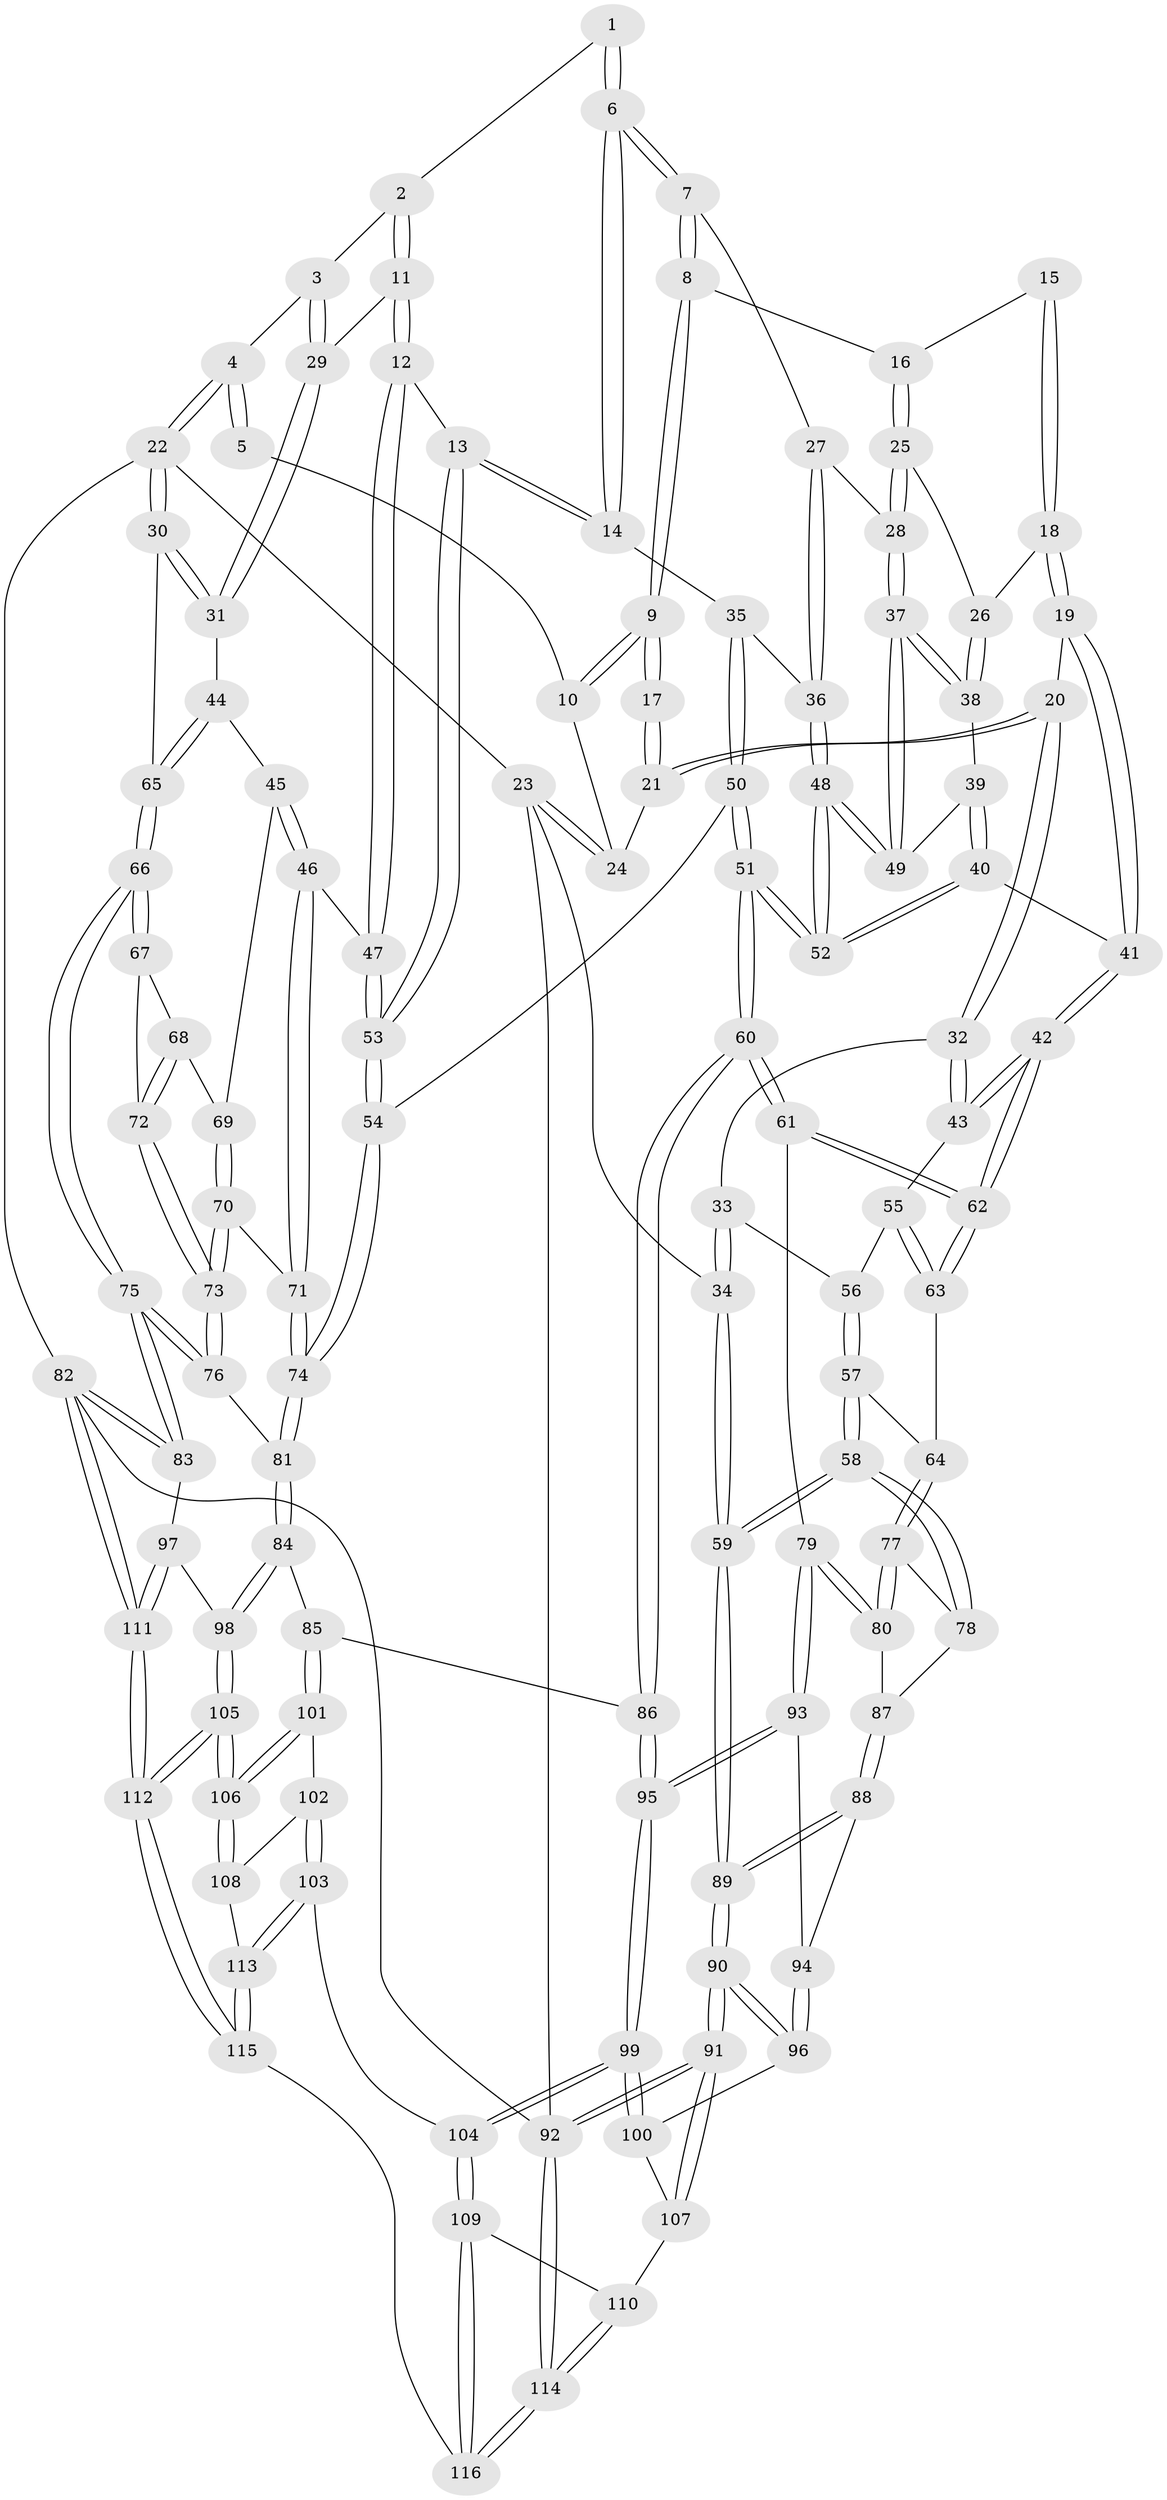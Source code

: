 // coarse degree distribution, {3: 0.19444444444444445, 4: 0.4444444444444444, 6: 0.06944444444444445, 5: 0.2777777777777778, 2: 0.013888888888888888}
// Generated by graph-tools (version 1.1) at 2025/52/02/27/25 19:52:36]
// undirected, 116 vertices, 287 edges
graph export_dot {
graph [start="1"]
  node [color=gray90,style=filled];
  1 [pos="+0.763701298390453+0"];
  2 [pos="+0.8162679519731578+0.01029375047827095"];
  3 [pos="+0.9001645775139305+0.10453129198844917"];
  4 [pos="+1+0"];
  5 [pos="+0.7494063312720893+0"];
  6 [pos="+0.745757656201623+0.17527464516315672"];
  7 [pos="+0.5724289249133389+0.03495307536477453"];
  8 [pos="+0.5444909754452173+0"];
  9 [pos="+0.546120630443682+0"];
  10 [pos="+0.5683492676773785+0"];
  11 [pos="+0.8435110601751843+0.16946517606929673"];
  12 [pos="+0.776561973571459+0.1936741929606048"];
  13 [pos="+0.7591183228680544+0.18669275943148753"];
  14 [pos="+0.7489416087943497+0.18187193880711178"];
  15 [pos="+0.36189150939363024+0.053991296815059486"];
  16 [pos="+0.42500413868828774+0.08721813346300354"];
  17 [pos="+0.3479423808245473+0.03297379102614879"];
  18 [pos="+0.29633563955943326+0.13836949381995853"];
  19 [pos="+0.2643003860843358+0.1386775179225722"];
  20 [pos="+0.1877214263996127+0.09153225021054806"];
  21 [pos="+0.1710058245859346+0"];
  22 [pos="+1+0"];
  23 [pos="+0+0"];
  24 [pos="+0.04048379623679131+0"];
  25 [pos="+0.4129466699542039+0.11525791373788936"];
  26 [pos="+0.36382648318383704+0.1449587009390696"];
  27 [pos="+0.5526073023271032+0.13617580019747114"];
  28 [pos="+0.5004968812317729+0.20179953177040047"];
  29 [pos="+0.8882901696371178+0.16213019106277857"];
  30 [pos="+1+0.1621906782006153"];
  31 [pos="+0.9458718989943216+0.18911220240840182"];
  32 [pos="+0.12488063149475523+0.19071753998878166"];
  33 [pos="+0.07357083040286136+0.23671211331094005"];
  34 [pos="+0+0.3072175622759306"];
  35 [pos="+0.6909713922410895+0.21064810089117847"];
  36 [pos="+0.6423742819512078+0.21574858497877225"];
  37 [pos="+0.4946030099118965+0.24386743979433004"];
  38 [pos="+0.3830433493165086+0.19382193963230637"];
  39 [pos="+0.35841557267337265+0.27033021011321434"];
  40 [pos="+0.32719878458052015+0.29840833247416326"];
  41 [pos="+0.3079492933071964+0.303113560144438"];
  42 [pos="+0.29937752656426775+0.3137581944616418"];
  43 [pos="+0.2638617184600582+0.31727672598647216"];
  44 [pos="+0.9245534111521638+0.33307984640108224"];
  45 [pos="+0.9224558049074427+0.33721175271023357"];
  46 [pos="+0.8179286069327135+0.3431856497077896"];
  47 [pos="+0.8028092087443865+0.331501304547358"];
  48 [pos="+0.5256776582925258+0.3044951059510751"];
  49 [pos="+0.49468405905694846+0.24437729938607983"];
  50 [pos="+0.6258068923625306+0.4148496009835436"];
  51 [pos="+0.5436717125746054+0.4255000563832276"];
  52 [pos="+0.5289667103190605+0.3815367299093052"];
  53 [pos="+0.6513968642606179+0.4057968308414626"];
  54 [pos="+0.6342906202628341+0.41570627664683285"];
  55 [pos="+0.21238664951513156+0.34640574615188935"];
  56 [pos="+0.11422003165379756+0.29020738002071184"];
  57 [pos="+0.13364801709623728+0.4164584120534604"];
  58 [pos="+0+0.472400897790629"];
  59 [pos="+0+0.49077432812900046"];
  60 [pos="+0.4942876090904649+0.5058959198972866"];
  61 [pos="+0.36998197926943555+0.5097845446634289"];
  62 [pos="+0.326823381507691+0.43657625171181763"];
  63 [pos="+0.1819572136636062+0.41319568073863533"];
  64 [pos="+0.17145253884224623+0.4223257354746074"];
  65 [pos="+1+0.21789027338178965"];
  66 [pos="+1+0.37521600655518866"];
  67 [pos="+1+0.37482833019967676"];
  68 [pos="+0.9614905914339008+0.3605798812230836"];
  69 [pos="+0.9260266326720306+0.34273114669628424"];
  70 [pos="+0.9242243215740623+0.4501484023958945"];
  71 [pos="+0.828549088359789+0.4263759918079183"];
  72 [pos="+0.9776022426577234+0.42294649277625507"];
  73 [pos="+0.9587789690301092+0.49800307073887917"];
  74 [pos="+0.7783472855340895+0.5290205605828644"];
  75 [pos="+1+0.6341500498965261"];
  76 [pos="+1+0.5948014359624567"];
  77 [pos="+0.18169724691763375+0.45528320704108044"];
  78 [pos="+0.15648878507410682+0.5128344851374869"];
  79 [pos="+0.3260043321504062+0.5430083537373622"];
  80 [pos="+0.290755814480715+0.5340633607129613"];
  81 [pos="+0.8164554008401059+0.6383431187644467"];
  82 [pos="+1+1"];
  83 [pos="+1+0.634728624077848"];
  84 [pos="+0.7876082085396942+0.673585886658575"];
  85 [pos="+0.5898229460065324+0.6819294091187559"];
  86 [pos="+0.5277419892949894+0.5902160420124835"];
  87 [pos="+0.16791724040555894+0.5503248901234513"];
  88 [pos="+0.11040560863631377+0.6420911586458664"];
  89 [pos="+0+0.5953193227104929"];
  90 [pos="+0+0.694305211787172"];
  91 [pos="+0+1"];
  92 [pos="+0+1"];
  93 [pos="+0.2676926097676093+0.6965620204859956"];
  94 [pos="+0.14577967238620307+0.6663759396373018"];
  95 [pos="+0.30038862799683747+0.7629977037171928"];
  96 [pos="+0.11239947972016878+0.8044503911864623"];
  97 [pos="+0.9673138278562634+0.8084325028859729"];
  98 [pos="+0.8189046797079287+0.829338603424937"];
  99 [pos="+0.309659389303528+0.8031181241018241"];
  100 [pos="+0.1410188350375643+0.8455935931876436"];
  101 [pos="+0.5648782022854437+0.7394751796616085"];
  102 [pos="+0.47548365507589235+0.8119486167649685"];
  103 [pos="+0.3889538231513826+0.8437585753182183"];
  104 [pos="+0.3173347283581787+0.8121903455067441"];
  105 [pos="+0.7812941407470598+1"];
  106 [pos="+0.700032011233395+0.9740109462518125"];
  107 [pos="+0.12436565094027259+0.8761761960913256"];
  108 [pos="+0.5575414465980278+0.9235876725789443"];
  109 [pos="+0.24958028483155767+0.9449546253794738"];
  110 [pos="+0.16212012560382189+0.9364278958411425"];
  111 [pos="+1+1"];
  112 [pos="+0.8210310421786637+1"];
  113 [pos="+0.42701066791201275+1"];
  114 [pos="+0+1"];
  115 [pos="+0.42757749624990554+1"];
  116 [pos="+0.2605114431857951+1"];
  1 -- 2;
  1 -- 6;
  1 -- 6;
  2 -- 3;
  2 -- 11;
  2 -- 11;
  3 -- 4;
  3 -- 29;
  3 -- 29;
  4 -- 5;
  4 -- 5;
  4 -- 22;
  4 -- 22;
  5 -- 10;
  6 -- 7;
  6 -- 7;
  6 -- 14;
  6 -- 14;
  7 -- 8;
  7 -- 8;
  7 -- 27;
  8 -- 9;
  8 -- 9;
  8 -- 16;
  9 -- 10;
  9 -- 10;
  9 -- 17;
  9 -- 17;
  10 -- 24;
  11 -- 12;
  11 -- 12;
  11 -- 29;
  12 -- 13;
  12 -- 47;
  12 -- 47;
  13 -- 14;
  13 -- 14;
  13 -- 53;
  13 -- 53;
  14 -- 35;
  15 -- 16;
  15 -- 18;
  15 -- 18;
  16 -- 25;
  16 -- 25;
  17 -- 21;
  17 -- 21;
  18 -- 19;
  18 -- 19;
  18 -- 26;
  19 -- 20;
  19 -- 41;
  19 -- 41;
  20 -- 21;
  20 -- 21;
  20 -- 32;
  20 -- 32;
  21 -- 24;
  22 -- 23;
  22 -- 30;
  22 -- 30;
  22 -- 82;
  23 -- 24;
  23 -- 24;
  23 -- 34;
  23 -- 92;
  25 -- 26;
  25 -- 28;
  25 -- 28;
  26 -- 38;
  26 -- 38;
  27 -- 28;
  27 -- 36;
  27 -- 36;
  28 -- 37;
  28 -- 37;
  29 -- 31;
  29 -- 31;
  30 -- 31;
  30 -- 31;
  30 -- 65;
  31 -- 44;
  32 -- 33;
  32 -- 43;
  32 -- 43;
  33 -- 34;
  33 -- 34;
  33 -- 56;
  34 -- 59;
  34 -- 59;
  35 -- 36;
  35 -- 50;
  35 -- 50;
  36 -- 48;
  36 -- 48;
  37 -- 38;
  37 -- 38;
  37 -- 49;
  37 -- 49;
  38 -- 39;
  39 -- 40;
  39 -- 40;
  39 -- 49;
  40 -- 41;
  40 -- 52;
  40 -- 52;
  41 -- 42;
  41 -- 42;
  42 -- 43;
  42 -- 43;
  42 -- 62;
  42 -- 62;
  43 -- 55;
  44 -- 45;
  44 -- 65;
  44 -- 65;
  45 -- 46;
  45 -- 46;
  45 -- 69;
  46 -- 47;
  46 -- 71;
  46 -- 71;
  47 -- 53;
  47 -- 53;
  48 -- 49;
  48 -- 49;
  48 -- 52;
  48 -- 52;
  50 -- 51;
  50 -- 51;
  50 -- 54;
  51 -- 52;
  51 -- 52;
  51 -- 60;
  51 -- 60;
  53 -- 54;
  53 -- 54;
  54 -- 74;
  54 -- 74;
  55 -- 56;
  55 -- 63;
  55 -- 63;
  56 -- 57;
  56 -- 57;
  57 -- 58;
  57 -- 58;
  57 -- 64;
  58 -- 59;
  58 -- 59;
  58 -- 78;
  58 -- 78;
  59 -- 89;
  59 -- 89;
  60 -- 61;
  60 -- 61;
  60 -- 86;
  60 -- 86;
  61 -- 62;
  61 -- 62;
  61 -- 79;
  62 -- 63;
  62 -- 63;
  63 -- 64;
  64 -- 77;
  64 -- 77;
  65 -- 66;
  65 -- 66;
  66 -- 67;
  66 -- 67;
  66 -- 75;
  66 -- 75;
  67 -- 68;
  67 -- 72;
  68 -- 69;
  68 -- 72;
  68 -- 72;
  69 -- 70;
  69 -- 70;
  70 -- 71;
  70 -- 73;
  70 -- 73;
  71 -- 74;
  71 -- 74;
  72 -- 73;
  72 -- 73;
  73 -- 76;
  73 -- 76;
  74 -- 81;
  74 -- 81;
  75 -- 76;
  75 -- 76;
  75 -- 83;
  75 -- 83;
  76 -- 81;
  77 -- 78;
  77 -- 80;
  77 -- 80;
  78 -- 87;
  79 -- 80;
  79 -- 80;
  79 -- 93;
  79 -- 93;
  80 -- 87;
  81 -- 84;
  81 -- 84;
  82 -- 83;
  82 -- 83;
  82 -- 111;
  82 -- 111;
  82 -- 92;
  83 -- 97;
  84 -- 85;
  84 -- 98;
  84 -- 98;
  85 -- 86;
  85 -- 101;
  85 -- 101;
  86 -- 95;
  86 -- 95;
  87 -- 88;
  87 -- 88;
  88 -- 89;
  88 -- 89;
  88 -- 94;
  89 -- 90;
  89 -- 90;
  90 -- 91;
  90 -- 91;
  90 -- 96;
  90 -- 96;
  91 -- 92;
  91 -- 92;
  91 -- 107;
  91 -- 107;
  92 -- 114;
  92 -- 114;
  93 -- 94;
  93 -- 95;
  93 -- 95;
  94 -- 96;
  94 -- 96;
  95 -- 99;
  95 -- 99;
  96 -- 100;
  97 -- 98;
  97 -- 111;
  97 -- 111;
  98 -- 105;
  98 -- 105;
  99 -- 100;
  99 -- 100;
  99 -- 104;
  99 -- 104;
  100 -- 107;
  101 -- 102;
  101 -- 106;
  101 -- 106;
  102 -- 103;
  102 -- 103;
  102 -- 108;
  103 -- 104;
  103 -- 113;
  103 -- 113;
  104 -- 109;
  104 -- 109;
  105 -- 106;
  105 -- 106;
  105 -- 112;
  105 -- 112;
  106 -- 108;
  106 -- 108;
  107 -- 110;
  108 -- 113;
  109 -- 110;
  109 -- 116;
  109 -- 116;
  110 -- 114;
  110 -- 114;
  111 -- 112;
  111 -- 112;
  112 -- 115;
  112 -- 115;
  113 -- 115;
  113 -- 115;
  114 -- 116;
  114 -- 116;
  115 -- 116;
}
